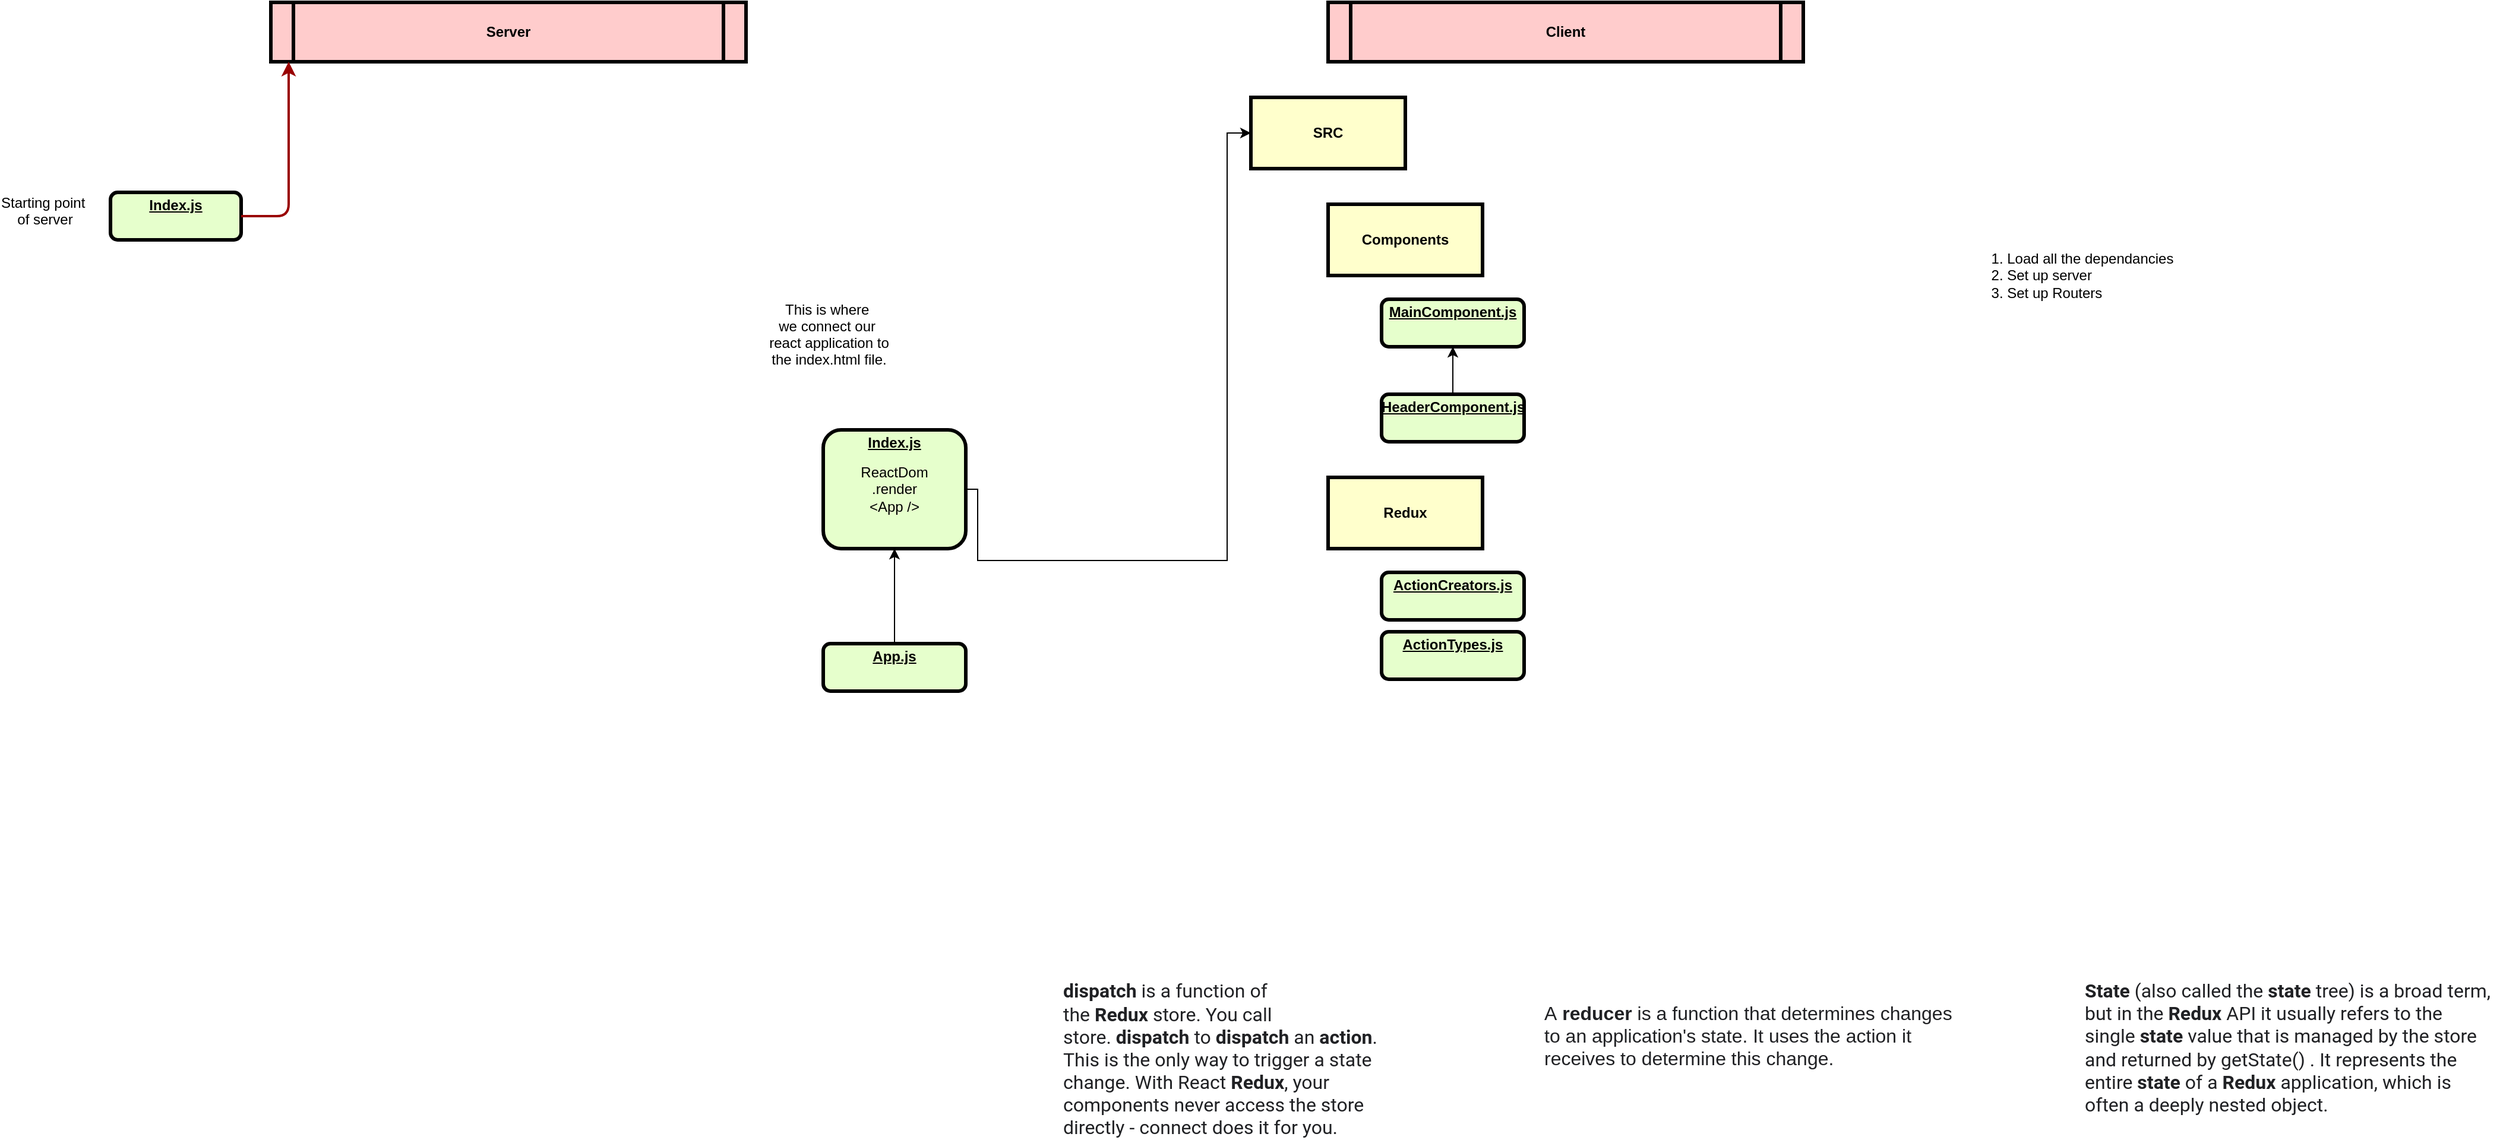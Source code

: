 <mxfile version="13.9.6" type="github">
  <diagram name="Page-1" id="c7558073-3199-34d8-9f00-42111426c3f3">
    <mxGraphModel dx="1577" dy="1022" grid="1" gridSize="10" guides="1" tooltips="1" connect="1" arrows="1" fold="1" page="1" pageScale="1" pageWidth="3300" pageHeight="4681" background="#ffffff" math="0" shadow="0">
      <root>
        <mxCell id="0" />
        <mxCell id="1" parent="0" />
        <mxCell id="2" value="&lt;p style=&quot;margin: 0px ; margin-top: 4px ; text-align: center ; text-decoration: underline&quot;&gt;&lt;strong&gt;Index.js&lt;/strong&gt;&lt;/p&gt;&lt;p style=&quot;margin: 0px ; margin-top: 4px ; text-align: center ; text-decoration: underline&quot;&gt;&lt;strong&gt;&lt;br&gt;&lt;/strong&gt;&lt;/p&gt;&lt;p style=&quot;margin: 0px ; margin-left: 8px&quot;&gt;Index.js&lt;/p&gt;" style="verticalAlign=middle;align=center;overflow=fill;fontSize=12;fontFamily=Helvetica;html=1;rounded=1;fontStyle=1;strokeWidth=3;fillColor=#E6FFCC" parent="1" vertex="1">
          <mxGeometry x="270" y="350" width="110" height="40" as="geometry" />
        </mxCell>
        <mxCell id="5" value="Server" style="shape=process;whiteSpace=wrap;align=center;verticalAlign=middle;size=0.048;fontStyle=1;strokeWidth=3;fillColor=#FFCCCC" parent="1" vertex="1">
          <mxGeometry x="405.0" y="190" width="400" height="50" as="geometry" />
        </mxCell>
        <mxCell id="52" value="Starting point &#xa;of server" style="text;spacingTop=-5;align=center" parent="1" vertex="1">
          <mxGeometry x="200" y="350" width="30" height="20" as="geometry" />
        </mxCell>
        <mxCell id="56" value="" style="edgeStyle=elbowEdgeStyle;elbow=horizontal;strokeColor=#990000;strokeWidth=2;exitX=1;exitY=0.5;exitDx=0;exitDy=0;" parent="1" source="2" target="5" edge="1">
          <mxGeometry width="100" height="100" relative="1" as="geometry">
            <mxPoint x="390" y="345" as="sourcePoint" />
            <mxPoint x="330" y="590" as="targetPoint" />
            <Array as="points">
              <mxPoint x="420" y="360" />
            </Array>
          </mxGeometry>
        </mxCell>
        <mxCell id="RhGpHAD1b_R5H_3nvblY-98" value="SRC" style="whiteSpace=wrap;align=center;verticalAlign=middle;fontStyle=1;strokeWidth=3;fillColor=#FFFFCC" vertex="1" parent="1">
          <mxGeometry x="1230" y="270" width="130" height="60" as="geometry" />
        </mxCell>
        <mxCell id="RhGpHAD1b_R5H_3nvblY-99" value="Client" style="shape=process;whiteSpace=wrap;align=center;verticalAlign=middle;size=0.048;fontStyle=1;strokeWidth=3;fillColor=#FFCCCC" vertex="1" parent="1">
          <mxGeometry x="1295" y="190" width="400" height="50" as="geometry" />
        </mxCell>
        <mxCell id="RhGpHAD1b_R5H_3nvblY-101" value="This is where &#xa;we connect our &#xa;react application to &#xa;the index.html file." style="text;spacingTop=-5;align=center" vertex="1" parent="1">
          <mxGeometry x="860" y="440" width="30" height="20" as="geometry" />
        </mxCell>
        <mxCell id="RhGpHAD1b_R5H_3nvblY-115" value="Components" style="whiteSpace=wrap;align=center;verticalAlign=middle;fontStyle=1;strokeWidth=3;fillColor=#FFFFCC" vertex="1" parent="1">
          <mxGeometry x="1295" y="360" width="130" height="60" as="geometry" />
        </mxCell>
        <mxCell id="RhGpHAD1b_R5H_3nvblY-119" value="Redux" style="whiteSpace=wrap;align=center;verticalAlign=middle;fontStyle=1;strokeWidth=3;fillColor=#FFFFCC" vertex="1" parent="1">
          <mxGeometry x="1295" y="590" width="130" height="60" as="geometry" />
        </mxCell>
        <mxCell id="RhGpHAD1b_R5H_3nvblY-121" value="&lt;p style=&quot;margin: 0px ; margin-top: 4px ; text-align: center ; text-decoration: underline&quot;&gt;&lt;strong&gt;ActionCreators.js&lt;/strong&gt;&lt;/p&gt;" style="verticalAlign=middle;align=center;overflow=fill;fontSize=12;fontFamily=Helvetica;html=1;rounded=1;fontStyle=1;strokeWidth=3;fillColor=#E6FFCC" vertex="1" parent="1">
          <mxGeometry x="1340" y="670" width="120" height="40" as="geometry" />
        </mxCell>
        <mxCell id="RhGpHAD1b_R5H_3nvblY-122" value="&lt;p style=&quot;margin: 0px ; margin-top: 4px ; text-align: center ; text-decoration: underline&quot;&gt;&lt;strong&gt;ActionTypes.js&lt;/strong&gt;&lt;/p&gt;" style="verticalAlign=middle;align=center;overflow=fill;fontSize=12;fontFamily=Helvetica;html=1;rounded=1;fontStyle=1;strokeWidth=3;fillColor=#E6FFCC" vertex="1" parent="1">
          <mxGeometry x="1340" y="720" width="120" height="40" as="geometry" />
        </mxCell>
        <mxCell id="RhGpHAD1b_R5H_3nvblY-125" value="" style="edgeStyle=orthogonalEdgeStyle;rounded=0;orthogonalLoop=1;jettySize=auto;html=1;" edge="1" parent="1" source="RhGpHAD1b_R5H_3nvblY-123" target="RhGpHAD1b_R5H_3nvblY-97">
          <mxGeometry relative="1" as="geometry" />
        </mxCell>
        <mxCell id="RhGpHAD1b_R5H_3nvblY-123" value="&lt;p style=&quot;margin: 0px ; margin-top: 4px ; text-align: center ; text-decoration: underline&quot;&gt;&lt;strong&gt;App.js&lt;/strong&gt;&lt;/p&gt;" style="verticalAlign=middle;align=center;overflow=fill;fontSize=12;fontFamily=Helvetica;html=1;rounded=1;fontStyle=1;strokeWidth=3;fillColor=#E6FFCC" vertex="1" parent="1">
          <mxGeometry x="870" y="730" width="120" height="40" as="geometry" />
        </mxCell>
        <mxCell id="RhGpHAD1b_R5H_3nvblY-131" value="" style="group" vertex="1" connectable="0" parent="1">
          <mxGeometry x="870" y="550" width="120" height="100" as="geometry" />
        </mxCell>
        <mxCell id="RhGpHAD1b_R5H_3nvblY-97" value="&lt;p style=&quot;margin: 0px ; margin-top: 4px ; text-align: center ; text-decoration: underline&quot;&gt;&lt;strong&gt;Index.js&lt;/strong&gt;&lt;/p&gt;" style="verticalAlign=middle;align=center;overflow=fill;fontSize=12;fontFamily=Helvetica;html=1;rounded=1;fontStyle=1;strokeWidth=3;fillColor=#E6FFCC" vertex="1" parent="RhGpHAD1b_R5H_3nvblY-131">
          <mxGeometry width="120" height="100" as="geometry" />
        </mxCell>
        <mxCell id="RhGpHAD1b_R5H_3nvblY-130" value="ReactDom&lt;br&gt;.render &amp;lt;App /&amp;gt;" style="text;html=1;strokeColor=none;fillColor=none;align=center;verticalAlign=middle;whiteSpace=wrap;rounded=0;" vertex="1" parent="RhGpHAD1b_R5H_3nvblY-131">
          <mxGeometry x="40" y="40" width="40" height="20" as="geometry" />
        </mxCell>
        <mxCell id="RhGpHAD1b_R5H_3nvblY-137" value="" style="edgeStyle=orthogonalEdgeStyle;rounded=0;orthogonalLoop=1;jettySize=auto;html=1;" edge="1" parent="1" source="RhGpHAD1b_R5H_3nvblY-134" target="RhGpHAD1b_R5H_3nvblY-135">
          <mxGeometry relative="1" as="geometry" />
        </mxCell>
        <mxCell id="RhGpHAD1b_R5H_3nvblY-134" value="&lt;p style=&quot;margin: 0px ; margin-top: 4px ; text-align: center ; text-decoration: underline&quot;&gt;&lt;strong&gt;HeaderComponent.js&lt;/strong&gt;&lt;/p&gt;" style="verticalAlign=middle;align=center;overflow=fill;fontSize=12;fontFamily=Helvetica;html=1;rounded=1;fontStyle=1;strokeWidth=3;fillColor=#E6FFCC" vertex="1" parent="1">
          <mxGeometry x="1340" y="520" width="120" height="40" as="geometry" />
        </mxCell>
        <mxCell id="RhGpHAD1b_R5H_3nvblY-135" value="&lt;p style=&quot;margin: 0px ; margin-top: 4px ; text-align: center ; text-decoration: underline&quot;&gt;&lt;strong&gt;MainComponent.js&lt;/strong&gt;&lt;/p&gt;" style="verticalAlign=middle;align=center;overflow=fill;fontSize=12;fontFamily=Helvetica;html=1;rounded=1;fontStyle=1;strokeWidth=3;fillColor=#E6FFCC" vertex="1" parent="1">
          <mxGeometry x="1340" y="440" width="120" height="40" as="geometry" />
        </mxCell>
        <mxCell id="RhGpHAD1b_R5H_3nvblY-136" style="edgeStyle=orthogonalEdgeStyle;rounded=0;orthogonalLoop=1;jettySize=auto;html=1;entryX=0;entryY=0.5;entryDx=0;entryDy=0;exitX=1;exitY=0.5;exitDx=0;exitDy=0;" edge="1" parent="1" source="RhGpHAD1b_R5H_3nvblY-97" target="RhGpHAD1b_R5H_3nvblY-98">
          <mxGeometry relative="1" as="geometry">
            <Array as="points">
              <mxPoint x="1000" y="600" />
              <mxPoint x="1000" y="660" />
              <mxPoint x="1210" y="660" />
              <mxPoint x="1210" y="300" />
            </Array>
          </mxGeometry>
        </mxCell>
        <mxCell id="RhGpHAD1b_R5H_3nvblY-138" value="1. Load all the dependancies&lt;br&gt;&lt;div style=&quot;text-align: left&quot;&gt;&lt;span&gt;2. Set up server&lt;/span&gt;&lt;/div&gt;&lt;div style=&quot;text-align: left&quot;&gt;&lt;span&gt;3. Set up Routers&amp;nbsp;&lt;/span&gt;&lt;/div&gt;" style="text;html=1;strokeColor=none;fillColor=none;align=center;verticalAlign=middle;whiteSpace=wrap;rounded=0;" vertex="1" parent="1">
          <mxGeometry x="1790" y="410" width="280" height="20" as="geometry" />
        </mxCell>
        <mxCell id="RhGpHAD1b_R5H_3nvblY-144" value="&lt;span style=&quot;color: rgb(32, 33, 36); font-family: arial, sans-serif; font-size: 16px; background-color: rgb(255, 255, 255);&quot;&gt;A&amp;nbsp;&lt;/span&gt;&lt;b style=&quot;color: rgb(32, 33, 36); font-family: arial, sans-serif; font-size: 16px; background-color: rgb(255, 255, 255);&quot;&gt;reducer&lt;/b&gt;&lt;span style=&quot;color: rgb(32, 33, 36); font-family: arial, sans-serif; font-size: 16px; background-color: rgb(255, 255, 255);&quot;&gt;&amp;nbsp;is a function that determines changes to an application&#39;s state. It uses the action it receives to determine this change.&amp;nbsp;&lt;/span&gt;" style="text;html=1;strokeColor=none;fillColor=none;align=left;verticalAlign=middle;whiteSpace=wrap;rounded=0;" vertex="1" parent="1">
          <mxGeometry x="1475" y="1050" width="350" height="20" as="geometry" />
        </mxCell>
        <mxCell id="RhGpHAD1b_R5H_3nvblY-145" value="&lt;b style=&quot;color: rgb(32, 33, 36); font-family: roboto, arial, sans-serif; font-size: 16px; background-color: rgb(255, 255, 255);&quot;&gt;dispatch&lt;/b&gt;&lt;span style=&quot;color: rgb(32, 33, 36); font-family: roboto, arial, sans-serif; font-size: 16px; background-color: rgb(255, 255, 255);&quot;&gt;&amp;nbsp;is a function of the&amp;nbsp;&lt;/span&gt;&lt;b style=&quot;color: rgb(32, 33, 36); font-family: roboto, arial, sans-serif; font-size: 16px; background-color: rgb(255, 255, 255);&quot;&gt;Redux&lt;/b&gt;&lt;span style=&quot;color: rgb(32, 33, 36); font-family: roboto, arial, sans-serif; font-size: 16px; background-color: rgb(255, 255, 255);&quot;&gt;&amp;nbsp;store. You call store.&amp;nbsp;&lt;/span&gt;&lt;b style=&quot;color: rgb(32, 33, 36); font-family: roboto, arial, sans-serif; font-size: 16px; background-color: rgb(255, 255, 255);&quot;&gt;dispatch&lt;/b&gt;&lt;span style=&quot;color: rgb(32, 33, 36); font-family: roboto, arial, sans-serif; font-size: 16px; background-color: rgb(255, 255, 255);&quot;&gt;&amp;nbsp;to&amp;nbsp;&lt;/span&gt;&lt;b style=&quot;color: rgb(32, 33, 36); font-family: roboto, arial, sans-serif; font-size: 16px; background-color: rgb(255, 255, 255);&quot;&gt;dispatch&lt;/b&gt;&lt;span style=&quot;color: rgb(32, 33, 36); font-family: roboto, arial, sans-serif; font-size: 16px; background-color: rgb(255, 255, 255);&quot;&gt;&amp;nbsp;an&amp;nbsp;&lt;/span&gt;&lt;b style=&quot;color: rgb(32, 33, 36); font-family: roboto, arial, sans-serif; font-size: 16px; background-color: rgb(255, 255, 255);&quot;&gt;action&lt;/b&gt;&lt;span style=&quot;color: rgb(32, 33, 36); font-family: roboto, arial, sans-serif; font-size: 16px; background-color: rgb(255, 255, 255);&quot;&gt;. This is the only way to trigger a state change. With React&amp;nbsp;&lt;/span&gt;&lt;b style=&quot;color: rgb(32, 33, 36); font-family: roboto, arial, sans-serif; font-size: 16px; background-color: rgb(255, 255, 255);&quot;&gt;Redux&lt;/b&gt;&lt;span style=&quot;color: rgb(32 , 33 , 36) ; font-family: &amp;quot;roboto&amp;quot; , &amp;quot;arial&amp;quot; , sans-serif ; font-size: 16px ; background-color: rgb(255 , 255 , 255)&quot;&gt;, your components never access the store directly - connect does it for you.&lt;/span&gt;" style="text;html=1;strokeColor=none;fillColor=none;align=left;verticalAlign=middle;whiteSpace=wrap;rounded=0;" vertex="1" parent="1">
          <mxGeometry x="1070" y="1070" width="260" height="20" as="geometry" />
        </mxCell>
        <mxCell id="RhGpHAD1b_R5H_3nvblY-146" value="&lt;b style=&quot;color: rgb(32, 33, 36); font-family: roboto, arial, sans-serif; font-size: 16px; background-color: rgb(255, 255, 255);&quot;&gt;State&lt;/b&gt;&lt;span style=&quot;color: rgb(32, 33, 36); font-family: roboto, arial, sans-serif; font-size: 16px; background-color: rgb(255, 255, 255);&quot;&gt;&amp;nbsp;(also called the&amp;nbsp;&lt;/span&gt;&lt;b style=&quot;color: rgb(32, 33, 36); font-family: roboto, arial, sans-serif; font-size: 16px; background-color: rgb(255, 255, 255);&quot;&gt;state&lt;/b&gt;&lt;span style=&quot;color: rgb(32, 33, 36); font-family: roboto, arial, sans-serif; font-size: 16px; background-color: rgb(255, 255, 255);&quot;&gt;&amp;nbsp;tree) is a broad term, but in the&amp;nbsp;&lt;/span&gt;&lt;b style=&quot;color: rgb(32, 33, 36); font-family: roboto, arial, sans-serif; font-size: 16px; background-color: rgb(255, 255, 255);&quot;&gt;Redux&lt;/b&gt;&lt;span style=&quot;color: rgb(32, 33, 36); font-family: roboto, arial, sans-serif; font-size: 16px; background-color: rgb(255, 255, 255);&quot;&gt;&amp;nbsp;API it usually refers to the single&amp;nbsp;&lt;/span&gt;&lt;b style=&quot;color: rgb(32, 33, 36); font-family: roboto, arial, sans-serif; font-size: 16px; background-color: rgb(255, 255, 255);&quot;&gt;state&lt;/b&gt;&lt;span style=&quot;color: rgb(32, 33, 36); font-family: roboto, arial, sans-serif; font-size: 16px; background-color: rgb(255, 255, 255);&quot;&gt;&amp;nbsp;value that is managed by the store and returned by getState() . It represents the entire&amp;nbsp;&lt;/span&gt;&lt;b style=&quot;color: rgb(32, 33, 36); font-family: roboto, arial, sans-serif; font-size: 16px; background-color: rgb(255, 255, 255);&quot;&gt;state&lt;/b&gt;&lt;span style=&quot;color: rgb(32, 33, 36); font-family: roboto, arial, sans-serif; font-size: 16px; background-color: rgb(255, 255, 255);&quot;&gt;&amp;nbsp;of a&amp;nbsp;&lt;/span&gt;&lt;b style=&quot;color: rgb(32, 33, 36); font-family: roboto, arial, sans-serif; font-size: 16px; background-color: rgb(255, 255, 255);&quot;&gt;Redux&lt;/b&gt;&lt;span style=&quot;color: rgb(32, 33, 36); font-family: roboto, arial, sans-serif; font-size: 16px; background-color: rgb(255, 255, 255);&quot;&gt;&amp;nbsp;application, which is often a deeply nested object.&lt;/span&gt;" style="text;html=1;strokeColor=none;fillColor=none;align=left;verticalAlign=middle;whiteSpace=wrap;rounded=0;" vertex="1" parent="1">
          <mxGeometry x="1930" y="1060" width="350" height="20" as="geometry" />
        </mxCell>
      </root>
    </mxGraphModel>
  </diagram>
</mxfile>
